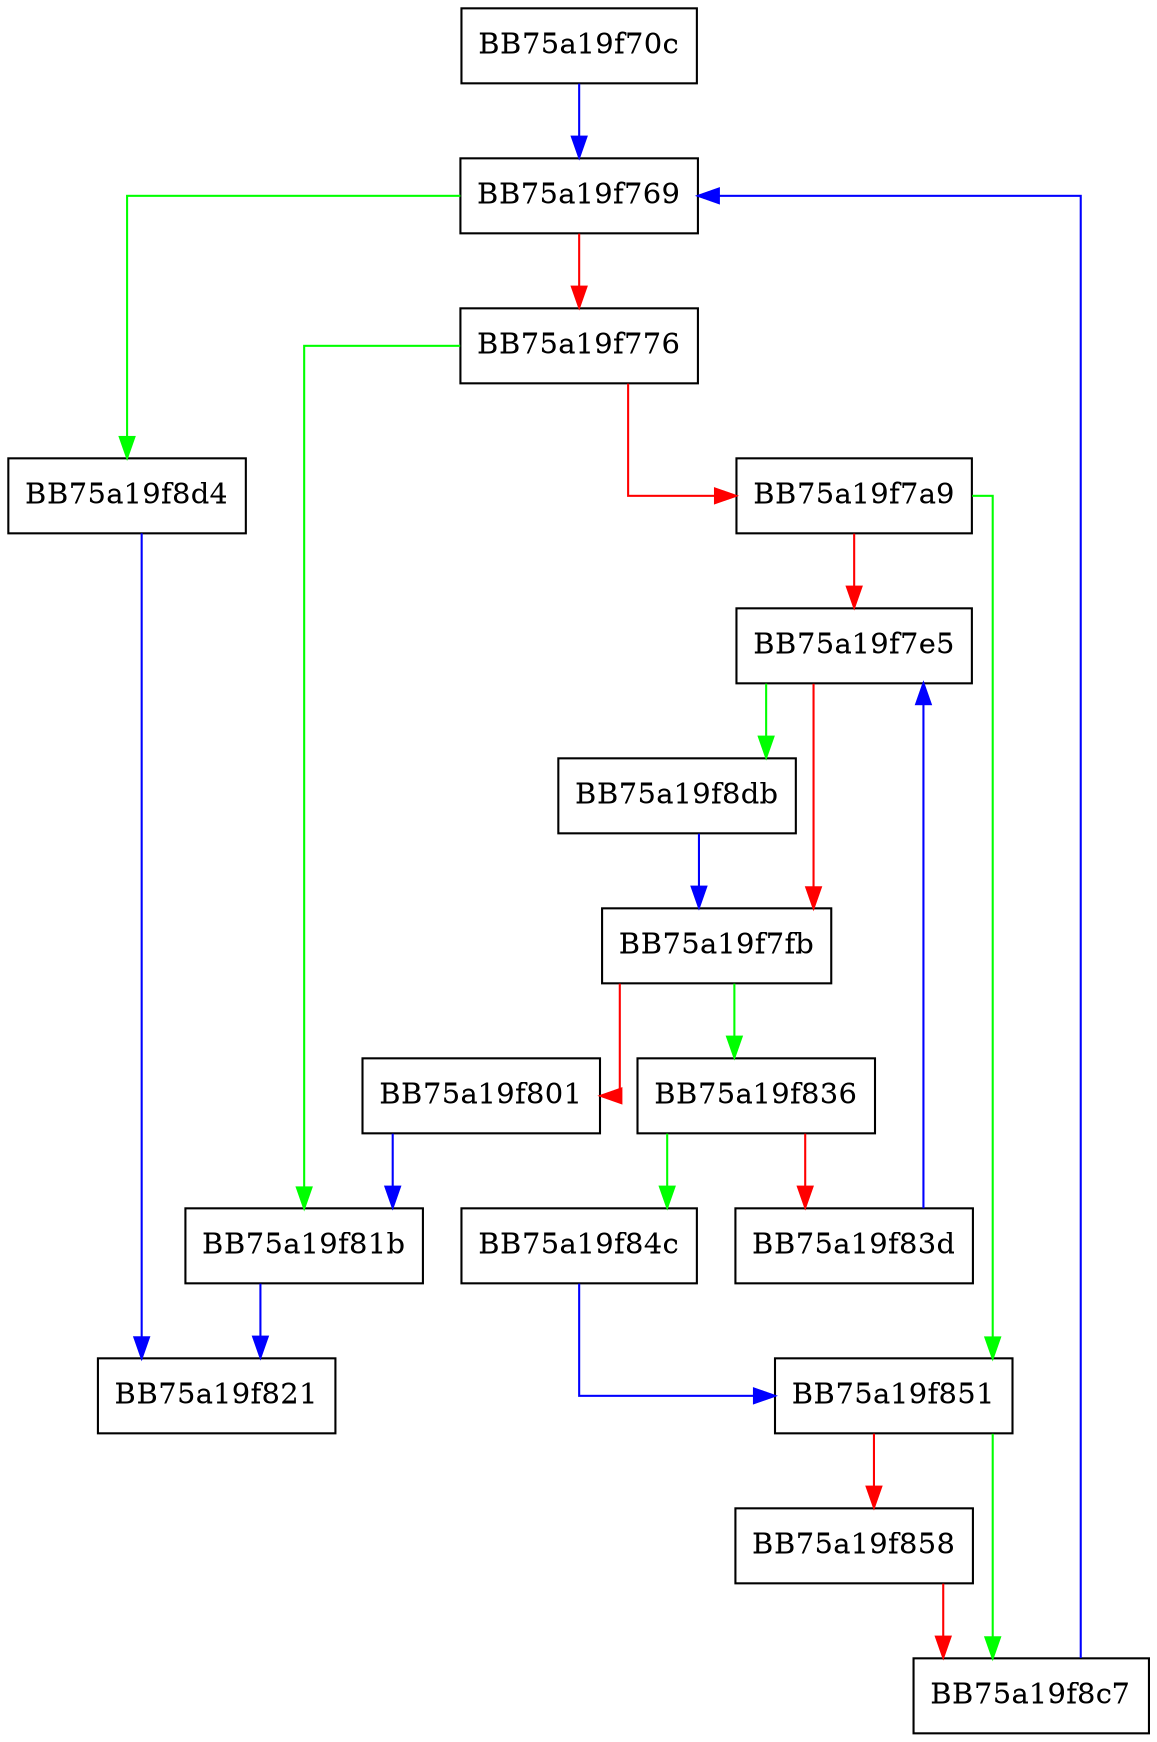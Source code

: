 digraph transfer_spages {
  node [shape="box"];
  graph [splines=ortho];
  BB75a19f70c -> BB75a19f769 [color="blue"];
  BB75a19f769 -> BB75a19f8d4 [color="green"];
  BB75a19f769 -> BB75a19f776 [color="red"];
  BB75a19f776 -> BB75a19f81b [color="green"];
  BB75a19f776 -> BB75a19f7a9 [color="red"];
  BB75a19f7a9 -> BB75a19f851 [color="green"];
  BB75a19f7a9 -> BB75a19f7e5 [color="red"];
  BB75a19f7e5 -> BB75a19f8db [color="green"];
  BB75a19f7e5 -> BB75a19f7fb [color="red"];
  BB75a19f7fb -> BB75a19f836 [color="green"];
  BB75a19f7fb -> BB75a19f801 [color="red"];
  BB75a19f801 -> BB75a19f81b [color="blue"];
  BB75a19f81b -> BB75a19f821 [color="blue"];
  BB75a19f836 -> BB75a19f84c [color="green"];
  BB75a19f836 -> BB75a19f83d [color="red"];
  BB75a19f83d -> BB75a19f7e5 [color="blue"];
  BB75a19f84c -> BB75a19f851 [color="blue"];
  BB75a19f851 -> BB75a19f8c7 [color="green"];
  BB75a19f851 -> BB75a19f858 [color="red"];
  BB75a19f858 -> BB75a19f8c7 [color="red"];
  BB75a19f8c7 -> BB75a19f769 [color="blue"];
  BB75a19f8d4 -> BB75a19f821 [color="blue"];
  BB75a19f8db -> BB75a19f7fb [color="blue"];
}